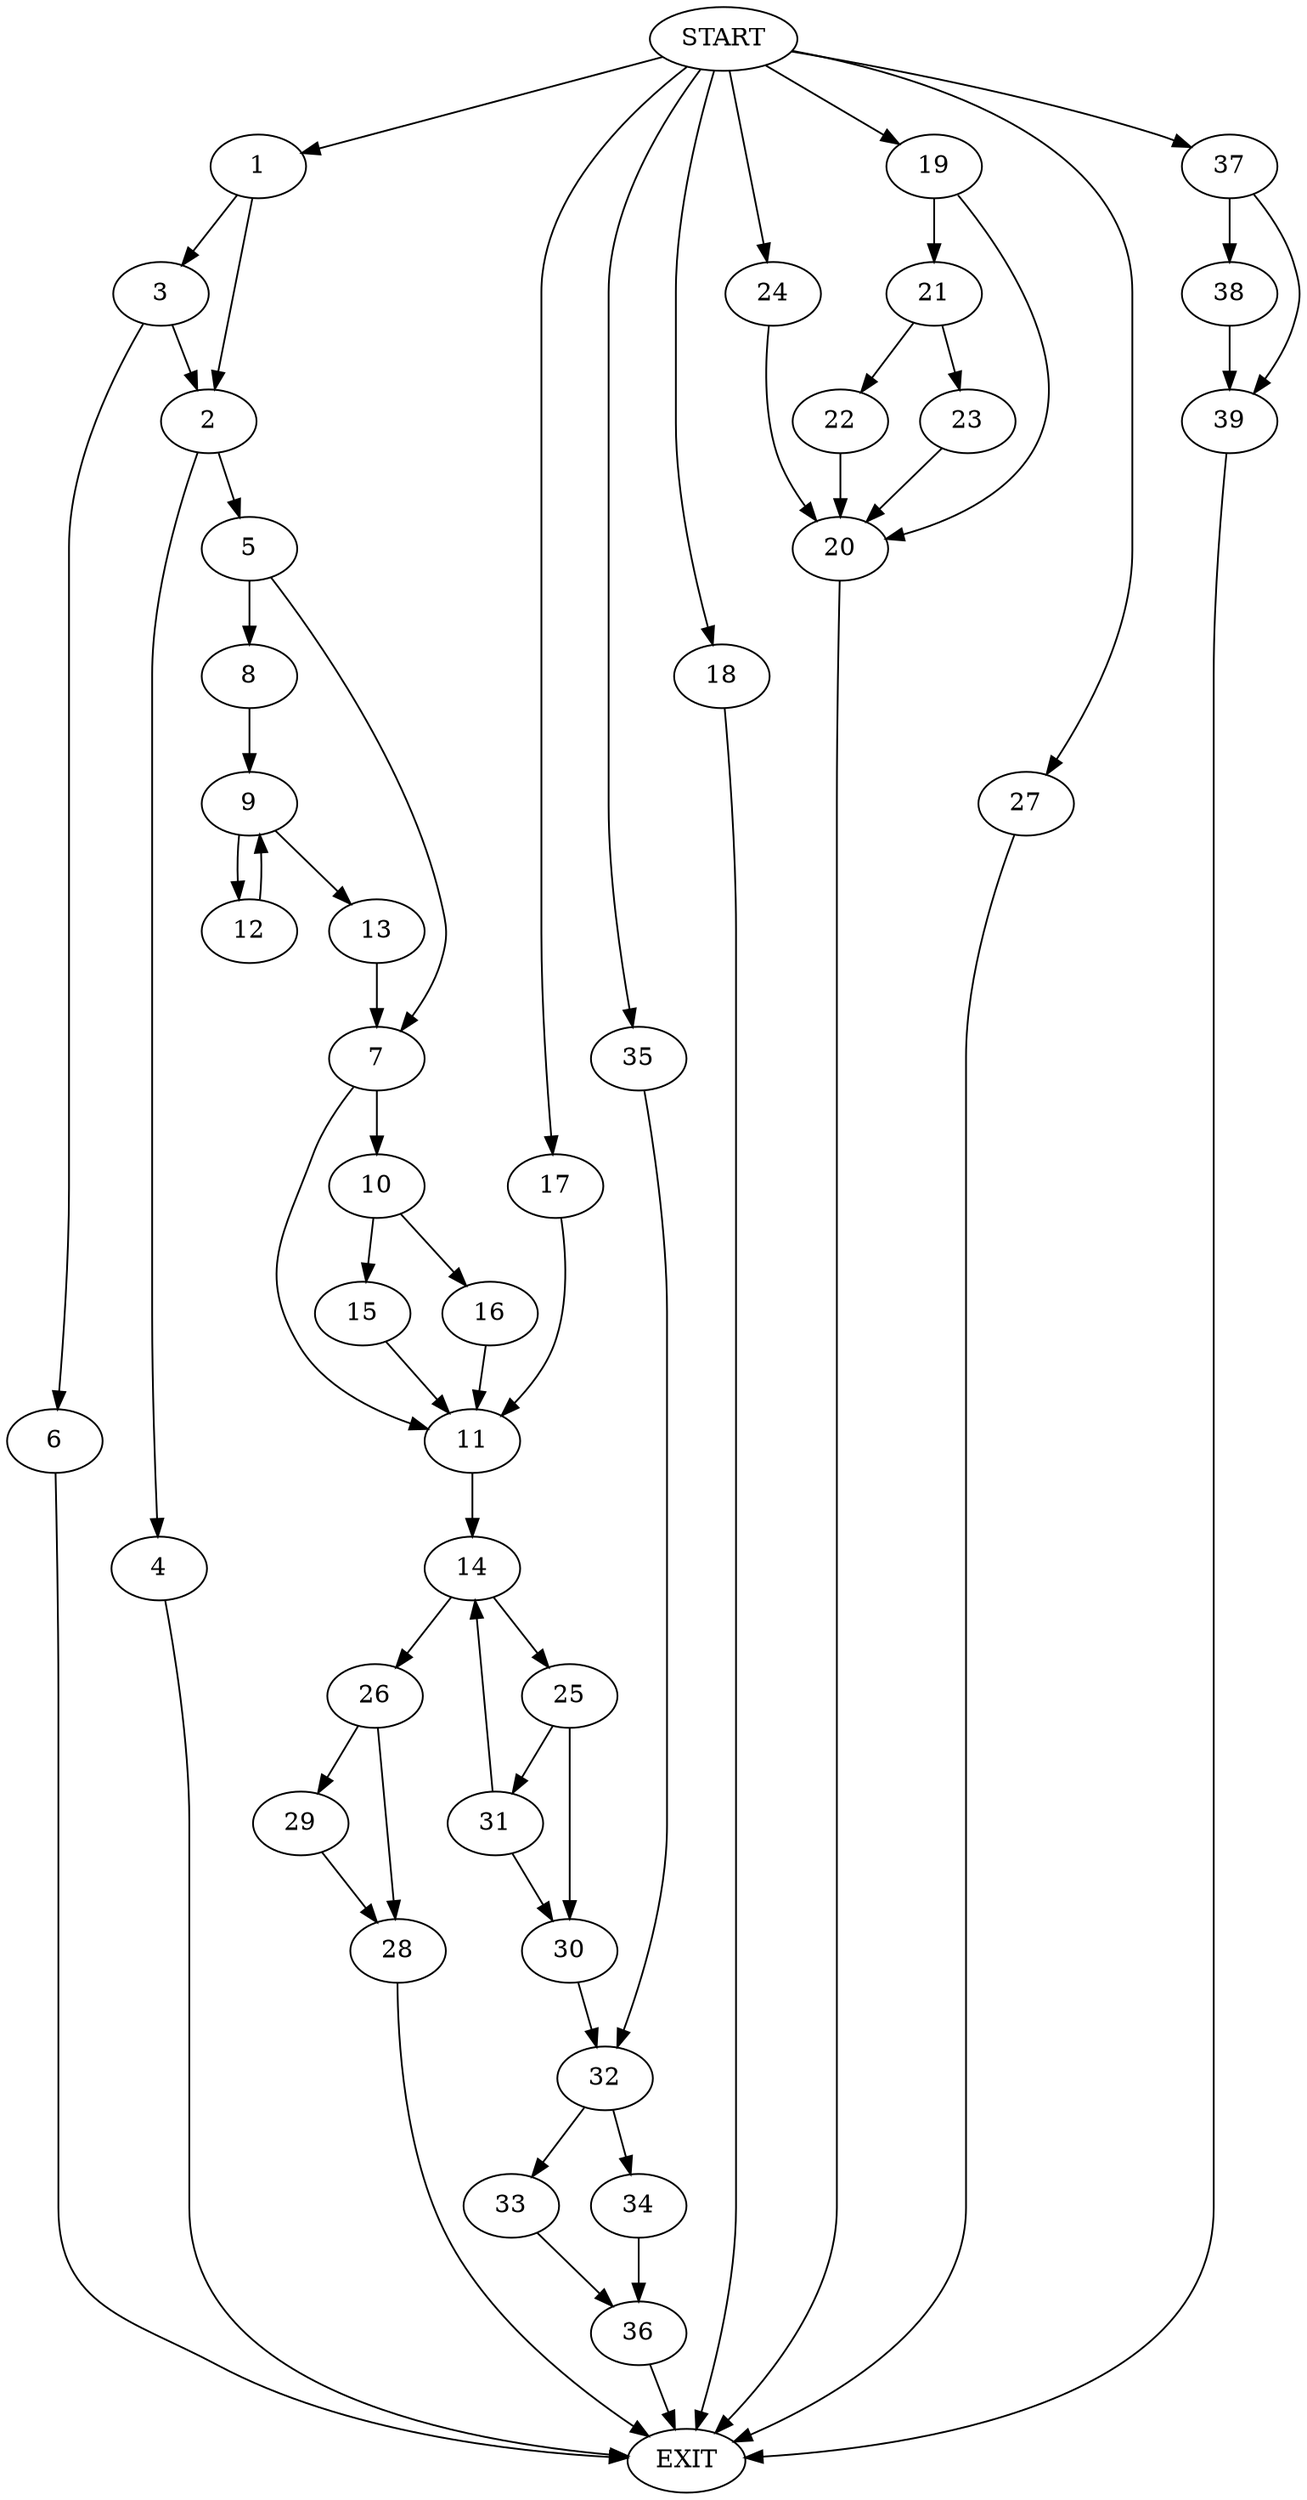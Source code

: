 digraph {
0 [label="START"]
40 [label="EXIT"]
0 -> 1
1 -> 2
1 -> 3
2 -> 4
2 -> 5
3 -> 2
3 -> 6
6 -> 40
4 -> 40
5 -> 7
5 -> 8
8 -> 9
7 -> 10
7 -> 11
9 -> 12
9 -> 13
12 -> 9
13 -> 7
11 -> 14
10 -> 15
10 -> 16
15 -> 11
16 -> 11
0 -> 17
17 -> 11
0 -> 18
18 -> 40
0 -> 19
19 -> 20
19 -> 21
20 -> 40
21 -> 22
21 -> 23
22 -> 20
23 -> 20
0 -> 24
24 -> 20
14 -> 25
14 -> 26
0 -> 27
27 -> 40
26 -> 28
26 -> 29
25 -> 30
25 -> 31
29 -> 28
28 -> 40
31 -> 30
31 -> 14
30 -> 32
32 -> 33
32 -> 34
0 -> 35
35 -> 32
33 -> 36
34 -> 36
36 -> 40
0 -> 37
37 -> 38
37 -> 39
39 -> 40
38 -> 39
}
